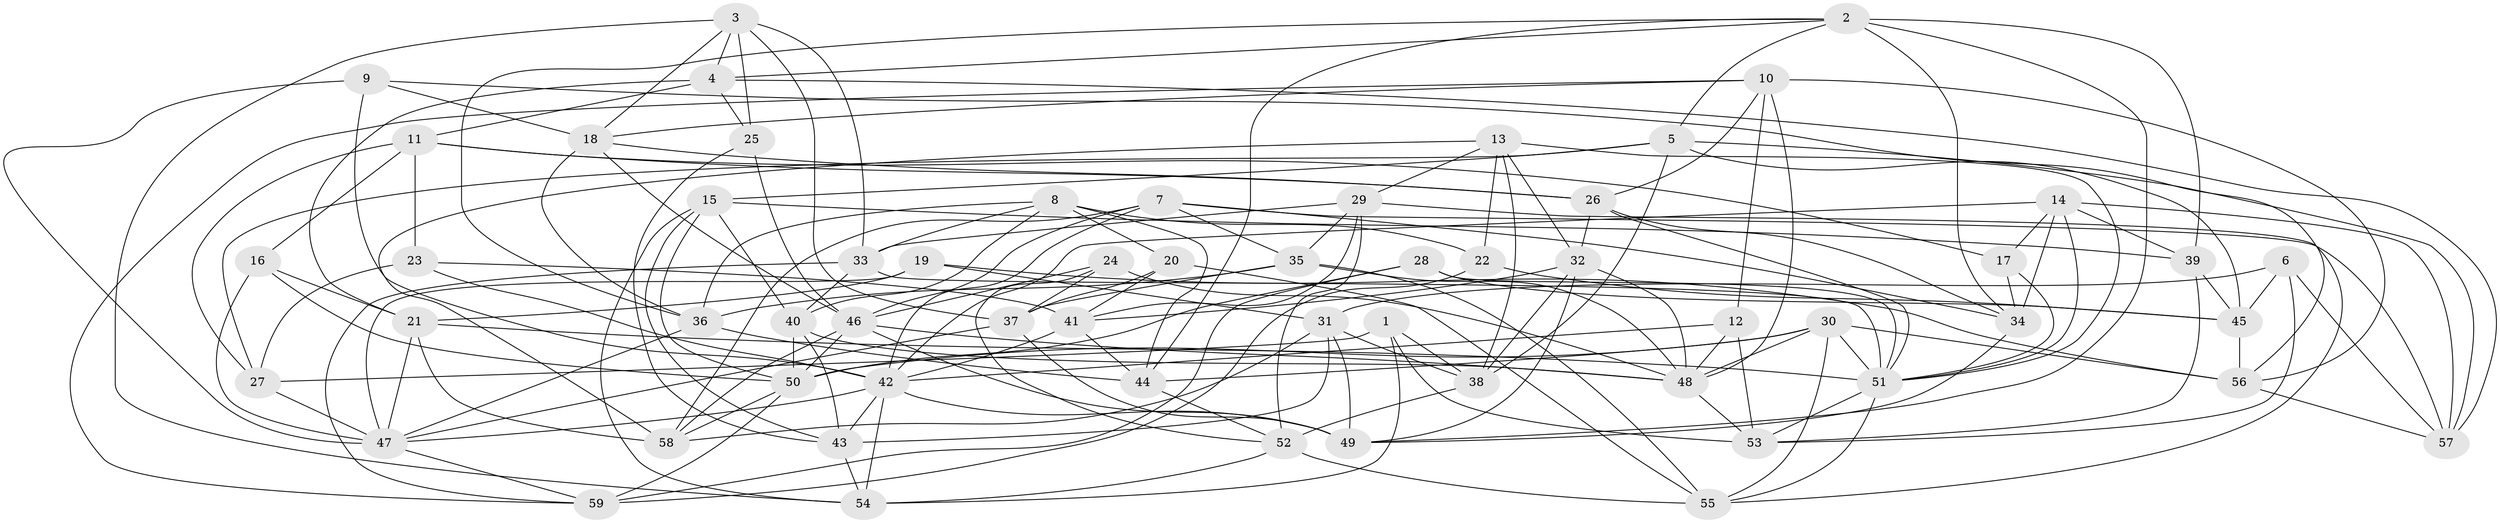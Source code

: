 // original degree distribution, {4: 1.0}
// Generated by graph-tools (version 1.1) at 2025/26/03/09/25 03:26:56]
// undirected, 59 vertices, 173 edges
graph export_dot {
graph [start="1"]
  node [color=gray90,style=filled];
  1;
  2;
  3;
  4;
  5;
  6;
  7;
  8;
  9;
  10;
  11;
  12;
  13;
  14;
  15;
  16;
  17;
  18;
  19;
  20;
  21;
  22;
  23;
  24;
  25;
  26;
  27;
  28;
  29;
  30;
  31;
  32;
  33;
  34;
  35;
  36;
  37;
  38;
  39;
  40;
  41;
  42;
  43;
  44;
  45;
  46;
  47;
  48;
  49;
  50;
  51;
  52;
  53;
  54;
  55;
  56;
  57;
  58;
  59;
  1 -- 27 [weight=1.0];
  1 -- 38 [weight=1.0];
  1 -- 53 [weight=1.0];
  1 -- 54 [weight=1.0];
  2 -- 4 [weight=1.0];
  2 -- 5 [weight=1.0];
  2 -- 34 [weight=1.0];
  2 -- 36 [weight=1.0];
  2 -- 39 [weight=2.0];
  2 -- 44 [weight=1.0];
  2 -- 49 [weight=1.0];
  3 -- 4 [weight=1.0];
  3 -- 18 [weight=1.0];
  3 -- 25 [weight=1.0];
  3 -- 33 [weight=1.0];
  3 -- 37 [weight=1.0];
  3 -- 54 [weight=1.0];
  4 -- 11 [weight=1.0];
  4 -- 21 [weight=1.0];
  4 -- 25 [weight=1.0];
  4 -- 57 [weight=1.0];
  5 -- 15 [weight=1.0];
  5 -- 27 [weight=1.0];
  5 -- 38 [weight=1.0];
  5 -- 45 [weight=1.0];
  5 -- 57 [weight=1.0];
  6 -- 31 [weight=1.0];
  6 -- 45 [weight=1.0];
  6 -- 53 [weight=1.0];
  6 -- 57 [weight=1.0];
  7 -- 34 [weight=1.0];
  7 -- 35 [weight=1.0];
  7 -- 42 [weight=1.0];
  7 -- 46 [weight=1.0];
  7 -- 57 [weight=1.0];
  7 -- 58 [weight=1.0];
  8 -- 20 [weight=1.0];
  8 -- 22 [weight=1.0];
  8 -- 33 [weight=1.0];
  8 -- 36 [weight=1.0];
  8 -- 40 [weight=1.0];
  8 -- 44 [weight=1.0];
  9 -- 18 [weight=1.0];
  9 -- 42 [weight=1.0];
  9 -- 47 [weight=1.0];
  9 -- 56 [weight=1.0];
  10 -- 12 [weight=1.0];
  10 -- 18 [weight=1.0];
  10 -- 26 [weight=1.0];
  10 -- 48 [weight=1.0];
  10 -- 56 [weight=1.0];
  10 -- 59 [weight=1.0];
  11 -- 16 [weight=1.0];
  11 -- 17 [weight=1.0];
  11 -- 23 [weight=1.0];
  11 -- 26 [weight=1.0];
  11 -- 27 [weight=1.0];
  12 -- 42 [weight=1.0];
  12 -- 48 [weight=1.0];
  12 -- 53 [weight=1.0];
  13 -- 22 [weight=1.0];
  13 -- 29 [weight=1.0];
  13 -- 32 [weight=1.0];
  13 -- 38 [weight=1.0];
  13 -- 51 [weight=1.0];
  13 -- 58 [weight=1.0];
  14 -- 17 [weight=1.0];
  14 -- 34 [weight=1.0];
  14 -- 39 [weight=1.0];
  14 -- 42 [weight=1.0];
  14 -- 51 [weight=1.0];
  14 -- 57 [weight=1.0];
  15 -- 39 [weight=1.0];
  15 -- 40 [weight=1.0];
  15 -- 43 [weight=1.0];
  15 -- 50 [weight=1.0];
  15 -- 54 [weight=1.0];
  16 -- 21 [weight=1.0];
  16 -- 47 [weight=1.0];
  16 -- 50 [weight=1.0];
  17 -- 34 [weight=1.0];
  17 -- 51 [weight=1.0];
  18 -- 26 [weight=1.0];
  18 -- 36 [weight=1.0];
  18 -- 46 [weight=1.0];
  19 -- 21 [weight=1.0];
  19 -- 31 [weight=1.0];
  19 -- 47 [weight=1.0];
  19 -- 56 [weight=1.0];
  20 -- 37 [weight=1.0];
  20 -- 41 [weight=1.0];
  20 -- 55 [weight=1.0];
  21 -- 47 [weight=1.0];
  21 -- 51 [weight=1.0];
  21 -- 58 [weight=1.0];
  22 -- 45 [weight=1.0];
  22 -- 59 [weight=1.0];
  23 -- 27 [weight=1.0];
  23 -- 41 [weight=1.0];
  23 -- 42 [weight=1.0];
  24 -- 37 [weight=1.0];
  24 -- 46 [weight=1.0];
  24 -- 48 [weight=1.0];
  24 -- 52 [weight=1.0];
  25 -- 43 [weight=1.0];
  25 -- 46 [weight=1.0];
  26 -- 32 [weight=1.0];
  26 -- 34 [weight=1.0];
  26 -- 51 [weight=1.0];
  27 -- 47 [weight=2.0];
  28 -- 45 [weight=1.0];
  28 -- 50 [weight=1.0];
  28 -- 51 [weight=1.0];
  28 -- 59 [weight=1.0];
  29 -- 33 [weight=1.0];
  29 -- 35 [weight=1.0];
  29 -- 41 [weight=1.0];
  29 -- 52 [weight=1.0];
  29 -- 55 [weight=1.0];
  30 -- 44 [weight=1.0];
  30 -- 48 [weight=1.0];
  30 -- 50 [weight=1.0];
  30 -- 51 [weight=1.0];
  30 -- 55 [weight=1.0];
  30 -- 56 [weight=1.0];
  31 -- 38 [weight=1.0];
  31 -- 43 [weight=1.0];
  31 -- 49 [weight=1.0];
  31 -- 58 [weight=1.0];
  32 -- 38 [weight=1.0];
  32 -- 41 [weight=1.0];
  32 -- 48 [weight=1.0];
  32 -- 49 [weight=1.0];
  33 -- 40 [weight=1.0];
  33 -- 51 [weight=1.0];
  33 -- 59 [weight=1.0];
  34 -- 49 [weight=1.0];
  35 -- 36 [weight=1.0];
  35 -- 37 [weight=1.0];
  35 -- 48 [weight=1.0];
  35 -- 55 [weight=1.0];
  36 -- 44 [weight=1.0];
  36 -- 47 [weight=1.0];
  37 -- 47 [weight=1.0];
  37 -- 49 [weight=1.0];
  38 -- 52 [weight=1.0];
  39 -- 45 [weight=1.0];
  39 -- 53 [weight=1.0];
  40 -- 43 [weight=1.0];
  40 -- 48 [weight=1.0];
  40 -- 50 [weight=1.0];
  41 -- 42 [weight=1.0];
  41 -- 44 [weight=1.0];
  42 -- 43 [weight=1.0];
  42 -- 47 [weight=1.0];
  42 -- 49 [weight=1.0];
  42 -- 54 [weight=1.0];
  43 -- 54 [weight=1.0];
  44 -- 52 [weight=1.0];
  45 -- 56 [weight=1.0];
  46 -- 48 [weight=2.0];
  46 -- 49 [weight=2.0];
  46 -- 50 [weight=1.0];
  46 -- 58 [weight=1.0];
  47 -- 59 [weight=1.0];
  48 -- 53 [weight=1.0];
  50 -- 58 [weight=1.0];
  50 -- 59 [weight=1.0];
  51 -- 53 [weight=1.0];
  51 -- 55 [weight=1.0];
  52 -- 54 [weight=1.0];
  52 -- 55 [weight=1.0];
  56 -- 57 [weight=1.0];
}
